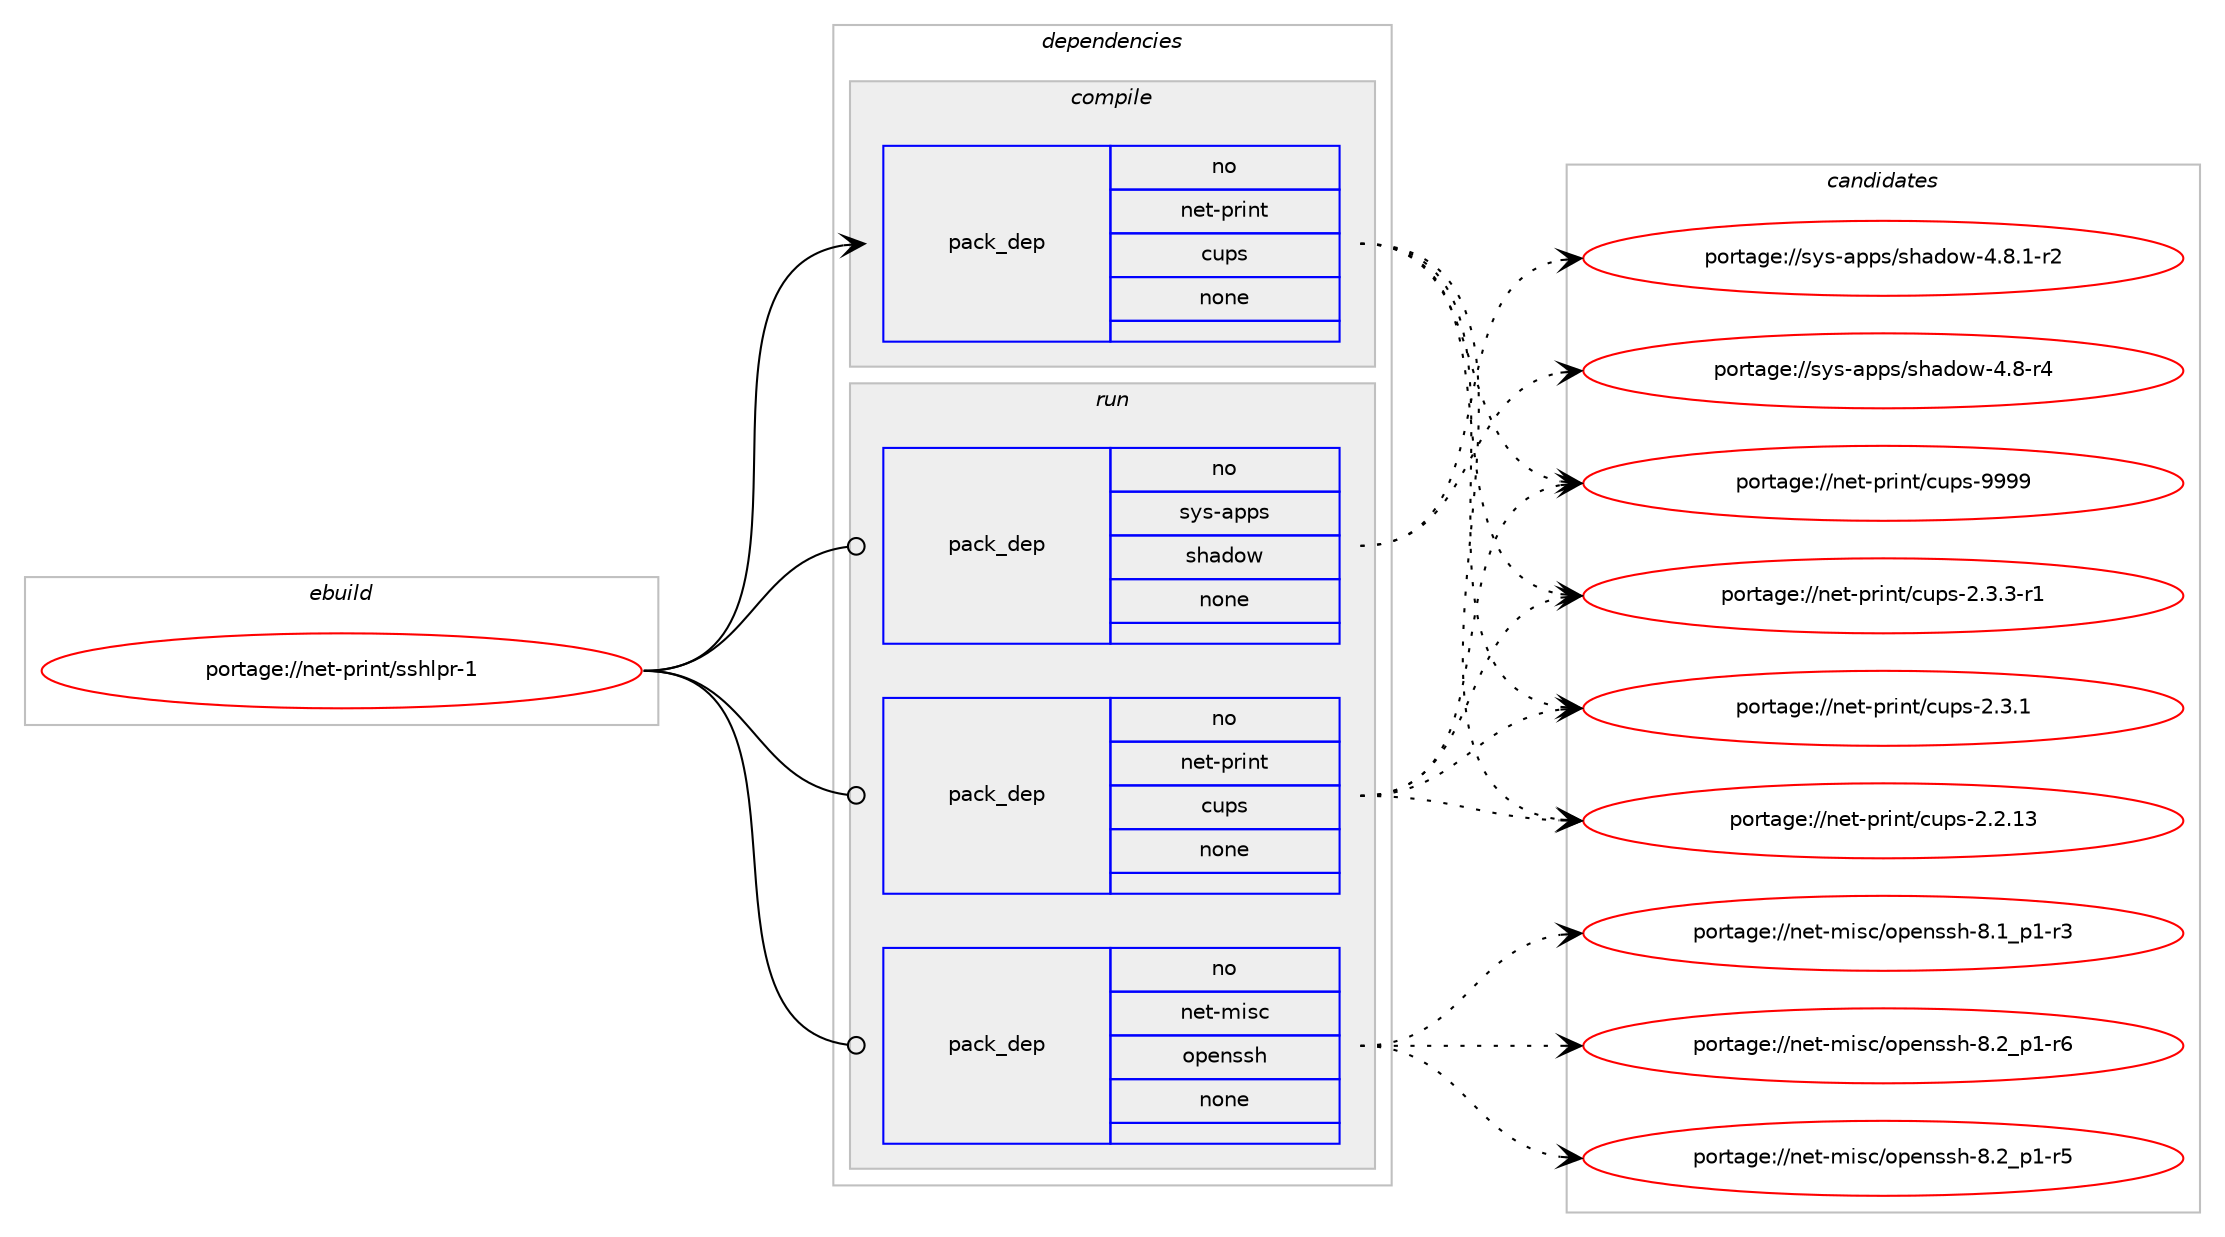 digraph prolog {

# *************
# Graph options
# *************

newrank=true;
concentrate=true;
compound=true;
graph [rankdir=LR,fontname=Helvetica,fontsize=10,ranksep=1.5];#, ranksep=2.5, nodesep=0.2];
edge  [arrowhead=vee];
node  [fontname=Helvetica,fontsize=10];

# **********
# The ebuild
# **********

subgraph cluster_leftcol {
color=gray;
rank=same;
label=<<i>ebuild</i>>;
id [label="portage://net-print/sshlpr-1", color=red, width=4, href="../net-print/sshlpr-1.svg"];
}

# ****************
# The dependencies
# ****************

subgraph cluster_midcol {
color=gray;
label=<<i>dependencies</i>>;
subgraph cluster_compile {
fillcolor="#eeeeee";
style=filled;
label=<<i>compile</i>>;
subgraph pack8365 {
dependency10591 [label=<<TABLE BORDER="0" CELLBORDER="1" CELLSPACING="0" CELLPADDING="4" WIDTH="220"><TR><TD ROWSPAN="6" CELLPADDING="30">pack_dep</TD></TR><TR><TD WIDTH="110">no</TD></TR><TR><TD>net-print</TD></TR><TR><TD>cups</TD></TR><TR><TD>none</TD></TR><TR><TD></TD></TR></TABLE>>, shape=none, color=blue];
}
id:e -> dependency10591:w [weight=20,style="solid",arrowhead="vee"];
}
subgraph cluster_compileandrun {
fillcolor="#eeeeee";
style=filled;
label=<<i>compile and run</i>>;
}
subgraph cluster_run {
fillcolor="#eeeeee";
style=filled;
label=<<i>run</i>>;
subgraph pack8366 {
dependency10592 [label=<<TABLE BORDER="0" CELLBORDER="1" CELLSPACING="0" CELLPADDING="4" WIDTH="220"><TR><TD ROWSPAN="6" CELLPADDING="30">pack_dep</TD></TR><TR><TD WIDTH="110">no</TD></TR><TR><TD>net-misc</TD></TR><TR><TD>openssh</TD></TR><TR><TD>none</TD></TR><TR><TD></TD></TR></TABLE>>, shape=none, color=blue];
}
id:e -> dependency10592:w [weight=20,style="solid",arrowhead="odot"];
subgraph pack8367 {
dependency10593 [label=<<TABLE BORDER="0" CELLBORDER="1" CELLSPACING="0" CELLPADDING="4" WIDTH="220"><TR><TD ROWSPAN="6" CELLPADDING="30">pack_dep</TD></TR><TR><TD WIDTH="110">no</TD></TR><TR><TD>net-print</TD></TR><TR><TD>cups</TD></TR><TR><TD>none</TD></TR><TR><TD></TD></TR></TABLE>>, shape=none, color=blue];
}
id:e -> dependency10593:w [weight=20,style="solid",arrowhead="odot"];
subgraph pack8368 {
dependency10594 [label=<<TABLE BORDER="0" CELLBORDER="1" CELLSPACING="0" CELLPADDING="4" WIDTH="220"><TR><TD ROWSPAN="6" CELLPADDING="30">pack_dep</TD></TR><TR><TD WIDTH="110">no</TD></TR><TR><TD>sys-apps</TD></TR><TR><TD>shadow</TD></TR><TR><TD>none</TD></TR><TR><TD></TD></TR></TABLE>>, shape=none, color=blue];
}
id:e -> dependency10594:w [weight=20,style="solid",arrowhead="odot"];
}
}

# **************
# The candidates
# **************

subgraph cluster_choices {
rank=same;
color=gray;
label=<<i>candidates</i>>;

subgraph choice8365 {
color=black;
nodesep=1;
choice1101011164511211410511011647991171121154557575757 [label="portage://net-print/cups-9999", color=red, width=4,href="../net-print/cups-9999.svg"];
choice1101011164511211410511011647991171121154550465146514511449 [label="portage://net-print/cups-2.3.3-r1", color=red, width=4,href="../net-print/cups-2.3.3-r1.svg"];
choice110101116451121141051101164799117112115455046514649 [label="portage://net-print/cups-2.3.1", color=red, width=4,href="../net-print/cups-2.3.1.svg"];
choice11010111645112114105110116479911711211545504650464951 [label="portage://net-print/cups-2.2.13", color=red, width=4,href="../net-print/cups-2.2.13.svg"];
dependency10591:e -> choice1101011164511211410511011647991171121154557575757:w [style=dotted,weight="100"];
dependency10591:e -> choice1101011164511211410511011647991171121154550465146514511449:w [style=dotted,weight="100"];
dependency10591:e -> choice110101116451121141051101164799117112115455046514649:w [style=dotted,weight="100"];
dependency10591:e -> choice11010111645112114105110116479911711211545504650464951:w [style=dotted,weight="100"];
}
subgraph choice8366 {
color=black;
nodesep=1;
choice1101011164510910511599471111121011101151151044556465095112494511454 [label="portage://net-misc/openssh-8.2_p1-r6", color=red, width=4,href="../net-misc/openssh-8.2_p1-r6.svg"];
choice1101011164510910511599471111121011101151151044556465095112494511453 [label="portage://net-misc/openssh-8.2_p1-r5", color=red, width=4,href="../net-misc/openssh-8.2_p1-r5.svg"];
choice1101011164510910511599471111121011101151151044556464995112494511451 [label="portage://net-misc/openssh-8.1_p1-r3", color=red, width=4,href="../net-misc/openssh-8.1_p1-r3.svg"];
dependency10592:e -> choice1101011164510910511599471111121011101151151044556465095112494511454:w [style=dotted,weight="100"];
dependency10592:e -> choice1101011164510910511599471111121011101151151044556465095112494511453:w [style=dotted,weight="100"];
dependency10592:e -> choice1101011164510910511599471111121011101151151044556464995112494511451:w [style=dotted,weight="100"];
}
subgraph choice8367 {
color=black;
nodesep=1;
choice1101011164511211410511011647991171121154557575757 [label="portage://net-print/cups-9999", color=red, width=4,href="../net-print/cups-9999.svg"];
choice1101011164511211410511011647991171121154550465146514511449 [label="portage://net-print/cups-2.3.3-r1", color=red, width=4,href="../net-print/cups-2.3.3-r1.svg"];
choice110101116451121141051101164799117112115455046514649 [label="portage://net-print/cups-2.3.1", color=red, width=4,href="../net-print/cups-2.3.1.svg"];
choice11010111645112114105110116479911711211545504650464951 [label="portage://net-print/cups-2.2.13", color=red, width=4,href="../net-print/cups-2.2.13.svg"];
dependency10593:e -> choice1101011164511211410511011647991171121154557575757:w [style=dotted,weight="100"];
dependency10593:e -> choice1101011164511211410511011647991171121154550465146514511449:w [style=dotted,weight="100"];
dependency10593:e -> choice110101116451121141051101164799117112115455046514649:w [style=dotted,weight="100"];
dependency10593:e -> choice11010111645112114105110116479911711211545504650464951:w [style=dotted,weight="100"];
}
subgraph choice8368 {
color=black;
nodesep=1;
choice115121115459711211211547115104971001111194552465646494511450 [label="portage://sys-apps/shadow-4.8.1-r2", color=red, width=4,href="../sys-apps/shadow-4.8.1-r2.svg"];
choice11512111545971121121154711510497100111119455246564511452 [label="portage://sys-apps/shadow-4.8-r4", color=red, width=4,href="../sys-apps/shadow-4.8-r4.svg"];
dependency10594:e -> choice115121115459711211211547115104971001111194552465646494511450:w [style=dotted,weight="100"];
dependency10594:e -> choice11512111545971121121154711510497100111119455246564511452:w [style=dotted,weight="100"];
}
}

}
